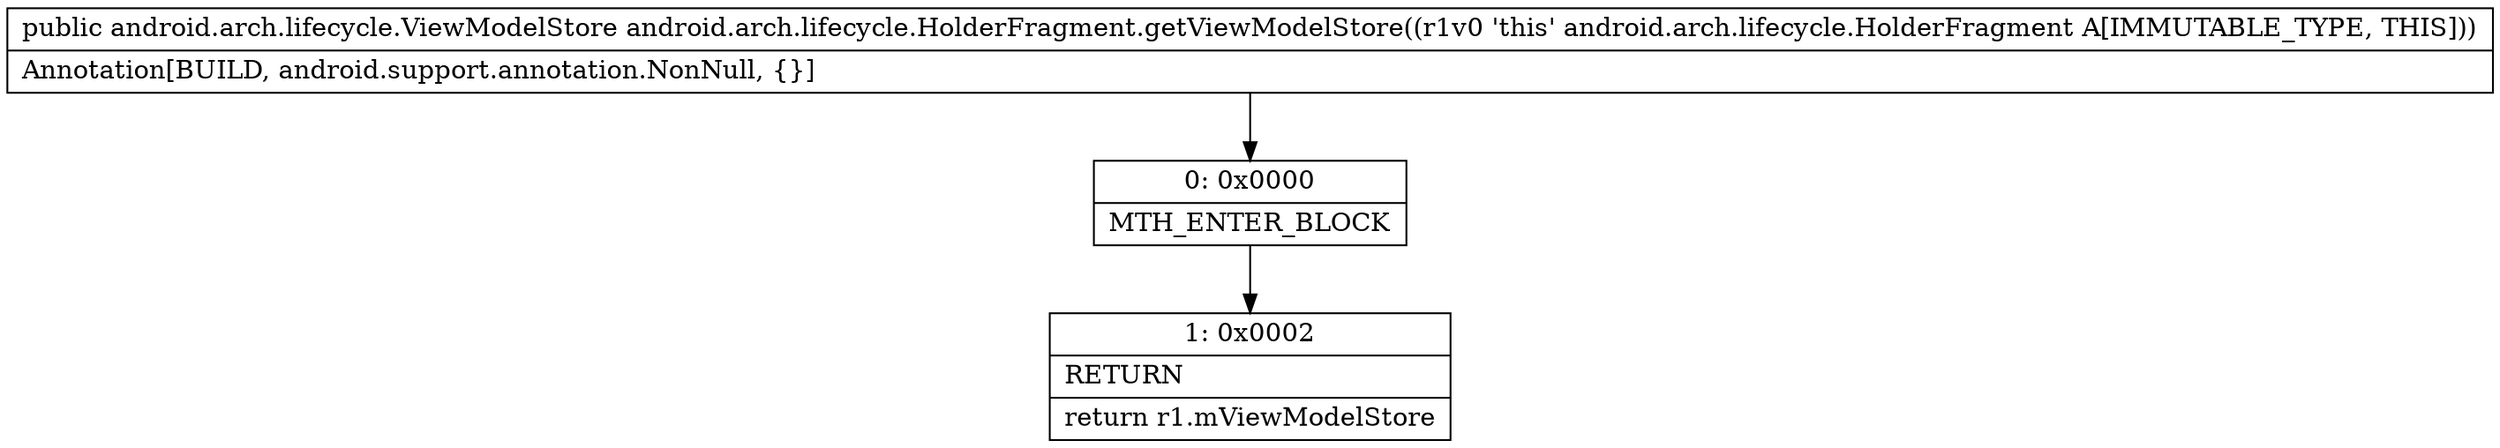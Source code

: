 digraph "CFG forandroid.arch.lifecycle.HolderFragment.getViewModelStore()Landroid\/arch\/lifecycle\/ViewModelStore;" {
Node_0 [shape=record,label="{0\:\ 0x0000|MTH_ENTER_BLOCK\l}"];
Node_1 [shape=record,label="{1\:\ 0x0002|RETURN\l|return r1.mViewModelStore\l}"];
MethodNode[shape=record,label="{public android.arch.lifecycle.ViewModelStore android.arch.lifecycle.HolderFragment.getViewModelStore((r1v0 'this' android.arch.lifecycle.HolderFragment A[IMMUTABLE_TYPE, THIS]))  | Annotation[BUILD, android.support.annotation.NonNull, \{\}]\l}"];
MethodNode -> Node_0;
Node_0 -> Node_1;
}


